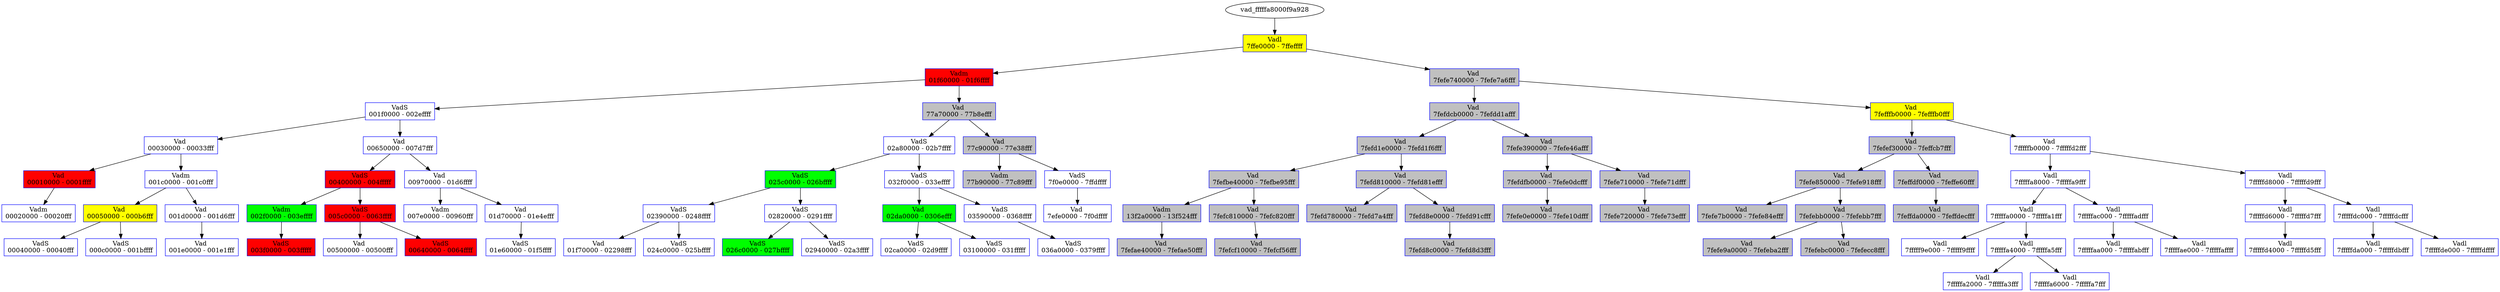 /* Pid:   2304 */
digraph processtree {
graph [rankdir = "TB"];
vad_fffffa8000f9a928 -> vad_fffffa8000f96ed0
vad_fffffa8000f96ed0 [label = "{ Vadl\n7ffe0000 - 7ffeffff }"shape = "record" color = "blue" style = "filled" fillcolor = "yellow"];
vad_fffffa8000f96ed0 -> vad_fffffa8001da4ca0
vad_fffffa8001da4ca0 [label = "{ Vadm\n01f60000 - 01f6ffff }"shape = "record" color = "blue" style = "filled" fillcolor = "red"];
vad_fffffa8001da4ca0 -> vad_fffffa8000f758b0
vad_fffffa8000f758b0 [label = "{ VadS\n001f0000 - 002effff }"shape = "record" color = "blue" style = "filled" fillcolor = "white"];
vad_fffffa8000f758b0 -> vad_fffffa8000f756f0
vad_fffffa8000f756f0 [label = "{ Vad \n00030000 - 00033fff }"shape = "record" color = "blue" style = "filled" fillcolor = "white"];
vad_fffffa8000f756f0 -> vad_fffffa8000fa38f0
vad_fffffa8000fa38f0 [label = "{ Vad \n00010000 - 0001ffff }"shape = "record" color = "blue" style = "filled" fillcolor = "red"];
vad_fffffa8000fa38f0 -> vad_fffffa8000fa4870
vad_fffffa8000fa4870 [label = "{ Vadm\n00020000 - 00020fff }"shape = "record" color = "blue" style = "filled" fillcolor = "white"];
vad_fffffa8000f756f0 -> vad_fffffa8000fa4730
vad_fffffa8000fa4730 [label = "{ Vadm\n001c0000 - 001c0fff }"shape = "record" color = "blue" style = "filled" fillcolor = "white"];
vad_fffffa8000fa4730 -> vad_fffffa8000fa3530
vad_fffffa8000fa3530 [label = "{ Vad \n00050000 - 000b6fff }"shape = "record" color = "blue" style = "filled" fillcolor = "yellow"];
vad_fffffa8000fa3530 -> vad_fffffa8000f752a0
vad_fffffa8000f752a0 [label = "{ VadS\n00040000 - 00040fff }"shape = "record" color = "blue" style = "filled" fillcolor = "white"];
vad_fffffa8000fa3530 -> vad_fffffa8000fa4ba0
vad_fffffa8000fa4ba0 [label = "{ VadS\n000c0000 - 001bffff }"shape = "record" color = "blue" style = "filled" fillcolor = "white"];
vad_fffffa8000fa4730 -> vad_fffffa8000fa9650
vad_fffffa8000fa9650 [label = "{ Vad \n001d0000 - 001d6fff }"shape = "record" color = "blue" style = "filled" fillcolor = "white"];
vad_fffffa8000fa9650 -> vad_fffffa8000fa95c0
vad_fffffa8000fa95c0 [label = "{ Vad \n001e0000 - 001e1fff }"shape = "record" color = "blue" style = "filled" fillcolor = "white"];
vad_fffffa8000f758b0 -> vad_fffffa8000fa4b10
vad_fffffa8000fa4b10 [label = "{ Vad \n00650000 - 007d7fff }"shape = "record" color = "blue" style = "filled" fillcolor = "white"];
vad_fffffa8000fa4b10 -> vad_fffffa8000fa1160
vad_fffffa8000fa1160 [label = "{ VadS\n00400000 - 004fffff }"shape = "record" color = "blue" style = "filled" fillcolor = "red"];
vad_fffffa8000fa1160 -> vad_fffffa8000ea0920
vad_fffffa8000ea0920 [label = "{ Vadm\n002f0000 - 003effff }"shape = "record" color = "blue" style = "filled" fillcolor = "green"];
vad_fffffa8000ea0920 -> vad_fffffa8000face90
vad_fffffa8000face90 [label = "{ VadS\n003f0000 - 003fffff }"shape = "record" color = "blue" style = "filled" fillcolor = "red"];
vad_fffffa8000fa1160 -> vad_fffffa8000fa6fc0
vad_fffffa8000fa6fc0 [label = "{ VadS\n005c0000 - 0063ffff }"shape = "record" color = "blue" style = "filled" fillcolor = "red"];
vad_fffffa8000fa6fc0 -> vad_fffffa8000fb7bb0
vad_fffffa8000fb7bb0 [label = "{ Vad \n00500000 - 00500fff }"shape = "record" color = "blue" style = "filled" fillcolor = "white"];
vad_fffffa8000fa6fc0 -> vad_fffffa8000f75e90
vad_fffffa8000f75e90 [label = "{ VadS\n00640000 - 0064ffff }"shape = "record" color = "blue" style = "filled" fillcolor = "red"];
vad_fffffa8000fa4b10 -> vad_fffffa8000fa4960
vad_fffffa8000fa4960 [label = "{ Vad \n00970000 - 01d6ffff }"shape = "record" color = "blue" style = "filled" fillcolor = "white"];
vad_fffffa8000fa4960 -> vad_fffffa8000f8c630
vad_fffffa8000f8c630 [label = "{ Vadm\n007e0000 - 00960fff }"shape = "record" color = "blue" style = "filled" fillcolor = "white"];
vad_fffffa8000fa4960 -> vad_fffffa8000fa86d0
vad_fffffa8000fa86d0 [label = "{ Vad \n01d70000 - 01e4efff }"shape = "record" color = "blue" style = "filled" fillcolor = "white"];
vad_fffffa8000fa86d0 -> vad_fffffa8000fb07f0
vad_fffffa8000fb07f0 [label = "{ VadS\n01e60000 - 01f5ffff }"shape = "record" color = "blue" style = "filled" fillcolor = "white"];
vad_fffffa8001da4ca0 -> vad_fffffa8000fa2830
vad_fffffa8000fa2830 [label = "{ Vad \n77a70000 - 77b8efff }"shape = "record" color = "blue" style = "filled" fillcolor = "gray"];
vad_fffffa8000fa2830 -> vad_fffffa8000fb1540
vad_fffffa8000fb1540 [label = "{ VadS\n02a80000 - 02b7ffff }"shape = "record" color = "blue" style = "filled" fillcolor = "white"];
vad_fffffa8000fb1540 -> vad_fffffa8002029620
vad_fffffa8002029620 [label = "{ VadS\n025c0000 - 026bffff }"shape = "record" color = "blue" style = "filled" fillcolor = "green"];
vad_fffffa8002029620 -> vad_fffffa8000fa83c0
vad_fffffa8000fa83c0 [label = "{ VadS\n02390000 - 0248ffff }"shape = "record" color = "blue" style = "filled" fillcolor = "white"];
vad_fffffa8000fa83c0 -> vad_fffffa8000fa9530
vad_fffffa8000fa9530 [label = "{ Vad \n01f70000 - 02298fff }"shape = "record" color = "blue" style = "filled" fillcolor = "white"];
vad_fffffa8000fa83c0 -> vad_fffffa8000f3df70
vad_fffffa8000f3df70 [label = "{ VadS\n024c0000 - 025bffff }"shape = "record" color = "blue" style = "filled" fillcolor = "white"];
vad_fffffa8002029620 -> vad_fffffa8000fb0380
vad_fffffa8000fb0380 [label = "{ VadS\n02820000 - 0291ffff }"shape = "record" color = "blue" style = "filled" fillcolor = "white"];
vad_fffffa8000fb0380 -> vad_fffffa8000fb23f0
vad_fffffa8000fb23f0 [label = "{ VadS\n026c0000 - 027bffff }"shape = "record" color = "blue" style = "filled" fillcolor = "green"];
vad_fffffa8000fb0380 -> vad_fffffa8000fb20d0
vad_fffffa8000fb20d0 [label = "{ VadS\n02940000 - 02a3ffff }"shape = "record" color = "blue" style = "filled" fillcolor = "white"];
vad_fffffa8000fb1540 -> vad_fffffa8000fb3510
vad_fffffa8000fb3510 [label = "{ VadS\n032f0000 - 033effff }"shape = "record" color = "blue" style = "filled" fillcolor = "white"];
vad_fffffa8000fb3510 -> vad_fffffa8000fb5e90
vad_fffffa8000fb5e90 [label = "{ Vad \n02da0000 - 0306efff }"shape = "record" color = "blue" style = "filled" fillcolor = "green"];
vad_fffffa8000fb5e90 -> vad_fffffa8000fb2120
vad_fffffa8000fb2120 [label = "{ VadS\n02ca0000 - 02d9ffff }"shape = "record" color = "blue" style = "filled" fillcolor = "white"];
vad_fffffa8000fb5e90 -> vad_fffffa8000fa4910
vad_fffffa8000fa4910 [label = "{ VadS\n03100000 - 031fffff }"shape = "record" color = "blue" style = "filled" fillcolor = "white"];
vad_fffffa8000fb3510 -> vad_fffffa8000fb6900
vad_fffffa8000fb6900 [label = "{ VadS\n03590000 - 0368ffff }"shape = "record" color = "blue" style = "filled" fillcolor = "white"];
vad_fffffa8000fb6900 -> vad_fffffa8001fc0610
vad_fffffa8001fc0610 [label = "{ VadS\n036a0000 - 0379ffff }"shape = "record" color = "blue" style = "filled" fillcolor = "white"];
vad_fffffa8000fa2830 -> vad_fffffa8000f9a400
vad_fffffa8000f9a400 [label = "{ Vad \n77c90000 - 77e38fff }"shape = "record" color = "blue" style = "filled" fillcolor = "gray"];
vad_fffffa8000f9a400 -> vad_fffffa8000fa47d0
vad_fffffa8000fa47d0 [label = "{ Vadm\n77b90000 - 77c89fff }"shape = "record" color = "blue" style = "filled" fillcolor = "gray"];
vad_fffffa8000f9a400 -> vad_fffffa8000f9a9c0
vad_fffffa8000f9a9c0 [label = "{ VadS\n7f0e0000 - 7ffdffff }"shape = "record" color = "blue" style = "filled" fillcolor = "white"];
vad_fffffa8000f9a9c0 -> vad_fffffa8000fa35c0
vad_fffffa8000fa35c0 [label = "{ Vad \n7efe0000 - 7f0dffff }"shape = "record" color = "blue" style = "filled" fillcolor = "white"];
vad_fffffa8000f96ed0 -> vad_fffffa8000fa3410
vad_fffffa8000fa3410 [label = "{ Vad \n7fefe740000 - 7fefe7a6fff }"shape = "record" color = "blue" style = "filled" fillcolor = "gray"];
vad_fffffa8000fa3410 -> vad_fffffa8000fa21a0
vad_fffffa8000fa21a0 [label = "{ Vad \n7fefdcb0000 - 7fefdd1afff }"shape = "record" color = "blue" style = "filled" fillcolor = "gray"];
vad_fffffa8000fa21a0 -> vad_fffffa8000f99e30
vad_fffffa8000f99e30 [label = "{ Vad \n7fefd1e0000 - 7fefd1f6fff }"shape = "record" color = "blue" style = "filled" fillcolor = "gray"];
vad_fffffa8000f99e30 -> vad_fffffa8000fa50c0
vad_fffffa8000fa50c0 [label = "{ Vad \n7fefbe40000 - 7fefbe95fff }"shape = "record" color = "blue" style = "filled" fillcolor = "gray"];
vad_fffffa8000fa50c0 -> vad_fffffa8000fb36b0
vad_fffffa8000fb36b0 [label = "{ Vadm\n13f2a0000 - 13f524fff }"shape = "record" color = "blue" style = "filled" fillcolor = "gray"];
vad_fffffa8000fb36b0 -> vad_fffffa8000facee0
vad_fffffa8000facee0 [label = "{ Vad \n7fefae40000 - 7fefae50fff }"shape = "record" color = "blue" style = "filled" fillcolor = "gray"];
vad_fffffa8000fa50c0 -> vad_fffffa8000fa94a0
vad_fffffa8000fa94a0 [label = "{ Vad \n7fefc810000 - 7fefc820fff }"shape = "record" color = "blue" style = "filled" fillcolor = "gray"];
vad_fffffa8000fa94a0 -> vad_fffffa8000fb5f20
vad_fffffa8000fb5f20 [label = "{ Vad \n7fefcf10000 - 7fefcf56fff }"shape = "record" color = "blue" style = "filled" fillcolor = "gray"];
vad_fffffa8000f99e30 -> vad_fffffa8000fae220
vad_fffffa8000fae220 [label = "{ Vad \n7fefd810000 - 7fefd81efff }"shape = "record" color = "blue" style = "filled" fillcolor = "gray"];
vad_fffffa8000fae220 -> vad_fffffa8000fb2e00
vad_fffffa8000fb2e00 [label = "{ Vad \n7fefd780000 - 7fefd7a4fff }"shape = "record" color = "blue" style = "filled" fillcolor = "gray"];
vad_fffffa8000fae220 -> vad_fffffa8000fa9410
vad_fffffa8000fa9410 [label = "{ Vad \n7fefd8e0000 - 7fefd91cfff }"shape = "record" color = "blue" style = "filled" fillcolor = "gray"];
vad_fffffa8000fa9410 -> vad_fffffa8000fb5e00
vad_fffffa8000fb5e00 [label = "{ Vad \n7fefd8c0000 - 7fefd8d3fff }"shape = "record" color = "blue" style = "filled" fillcolor = "gray"];
vad_fffffa8000fa21a0 -> vad_fffffa8000fa4010
vad_fffffa8000fa4010 [label = "{ Vad \n7fefe390000 - 7fefe46afff }"shape = "record" color = "blue" style = "filled" fillcolor = "gray"];
vad_fffffa8000fa4010 -> vad_fffffa8000fa4da0
vad_fffffa8000fa4da0 [label = "{ Vad \n7fefdfb0000 - 7fefe0dcfff }"shape = "record" color = "blue" style = "filled" fillcolor = "gray"];
vad_fffffa8000fa4da0 -> vad_fffffa8000fa4a80
vad_fffffa8000fa4a80 [label = "{ Vad \n7fefe0e0000 - 7fefe10dfff }"shape = "record" color = "blue" style = "filled" fillcolor = "gray"];
vad_fffffa8000fa4010 -> vad_fffffa8000fa3380
vad_fffffa8000fa3380 [label = "{ Vad \n7fefe710000 - 7fefe71dfff }"shape = "record" color = "blue" style = "filled" fillcolor = "gray"];
vad_fffffa8000fa3380 -> vad_fffffa8000fa4e30
vad_fffffa8000fa4e30 [label = "{ Vad \n7fefe720000 - 7fefe73efff }"shape = "record" color = "blue" style = "filled" fillcolor = "gray"];
vad_fffffa8000fa3410 -> vad_fffffa8000f75e00
vad_fffffa8000f75e00 [label = "{ Vad \n7fefffb0000 - 7fefffb0fff }"shape = "record" color = "blue" style = "filled" fillcolor = "yellow"];
vad_fffffa8000f75e00 -> vad_fffffa8000fa4d10
vad_fffffa8000fa4d10 [label = "{ Vad \n7fefef30000 - 7feffcb7fff }"shape = "record" color = "blue" style = "filled" fillcolor = "gray"];
vad_fffffa8000fa4d10 -> vad_fffffa8000fa32f0
vad_fffffa8000fa32f0 [label = "{ Vad \n7fefe850000 - 7fefe918fff }"shape = "record" color = "blue" style = "filled" fillcolor = "gray"];
vad_fffffa8000fa32f0 -> vad_fffffa8000fa3260
vad_fffffa8000fa3260 [label = "{ Vad \n7fefe7b0000 - 7fefe84efff }"shape = "record" color = "blue" style = "filled" fillcolor = "gray"];
vad_fffffa8000fa32f0 -> vad_fffffa8000fa5730
vad_fffffa8000fa5730 [label = "{ Vad \n7fefebb0000 - 7fefebb7fff }"shape = "record" color = "blue" style = "filled" fillcolor = "gray"];
vad_fffffa8000fa5730 -> vad_fffffa8000fa4bf0
vad_fffffa8000fa4bf0 [label = "{ Vad \n7fefe9a0000 - 7fefeba2fff }"shape = "record" color = "blue" style = "filled" fillcolor = "gray"];
vad_fffffa8000fa5730 -> vad_fffffa8000fa49f0
vad_fffffa8000fa49f0 [label = "{ Vad \n7fefebc0000 - 7fefecc8fff }"shape = "record" color = "blue" style = "filled" fillcolor = "gray"];
vad_fffffa8000fa4d10 -> vad_fffffa8000fa4c80
vad_fffffa8000fa4c80 [label = "{ Vad \n7feffdf0000 - 7feffe60fff }"shape = "record" color = "blue" style = "filled" fillcolor = "gray"];
vad_fffffa8000fa4c80 -> vad_fffffa8000fa34a0
vad_fffffa8000fa34a0 [label = "{ Vad \n7feffda0000 - 7feffdecfff }"shape = "record" color = "blue" style = "filled" fillcolor = "gray"];
vad_fffffa8000f75e00 -> vad_fffffa8000f75f80
vad_fffffa8000f75f80 [label = "{ Vad \n7fffffb0000 - 7fffffd2fff }"shape = "record" color = "blue" style = "filled" fillcolor = "white"];
vad_fffffa8000f75f80 -> vad_fffffa8000fb3a70
vad_fffffa8000fb3a70 [label = "{ Vadl\n7fffffa8000 - 7fffffa9fff }"shape = "record" color = "blue" style = "filled" fillcolor = "white"];
vad_fffffa8000fb3a70 -> vad_fffffa8000fb6860
vad_fffffa8000fb6860 [label = "{ Vadl\n7fffffa0000 - 7fffffa1fff }"shape = "record" color = "blue" style = "filled" fillcolor = "white"];
vad_fffffa8000fb6860 -> vad_fffffa8000ea0850
vad_fffffa8000ea0850 [label = "{ Vadl\n7fffff9e000 - 7fffff9ffff }"shape = "record" color = "blue" style = "filled" fillcolor = "white"];
vad_fffffa8000fb6860 -> vad_fffffa8000fb4f70
vad_fffffa8000fb4f70 [label = "{ Vadl\n7fffffa4000 - 7fffffa5fff }"shape = "record" color = "blue" style = "filled" fillcolor = "white"];
vad_fffffa8000fb4f70 -> vad_fffffa8000fb5100
vad_fffffa8000fb5100 [label = "{ Vadl\n7fffffa2000 - 7fffffa3fff }"shape = "record" color = "blue" style = "filled" fillcolor = "white"];
vad_fffffa8000fb4f70 -> vad_fffffa8000fb37d0
vad_fffffa8000fb37d0 [label = "{ Vadl\n7fffffa6000 - 7fffffa7fff }"shape = "record" color = "blue" style = "filled" fillcolor = "white"];
vad_fffffa8000fb3a70 -> vad_fffffa8000fb2010
vad_fffffa8000fb2010 [label = "{ Vadl\n7fffffac000 - 7fffffadfff }"shape = "record" color = "blue" style = "filled" fillcolor = "white"];
vad_fffffa8000fb2010 -> vad_fffffa8000fb2350
vad_fffffa8000fb2350 [label = "{ Vadl\n7fffffaa000 - 7fffffabfff }"shape = "record" color = "blue" style = "filled" fillcolor = "white"];
vad_fffffa8000fb2010 -> vad_fffffa8000fb02e0
vad_fffffa8000fb02e0 [label = "{ Vadl\n7fffffae000 - 7fffffaffff }"shape = "record" color = "blue" style = "filled" fillcolor = "white"];
vad_fffffa8000f75f80 -> vad_fffffa8000fac010
vad_fffffa8000fac010 [label = "{ Vadl\n7fffffd8000 - 7fffffd9fff }"shape = "record" color = "blue" style = "filled" fillcolor = "white"];
vad_fffffa8000fac010 -> vad_fffffa8000fb0750
vad_fffffa8000fb0750 [label = "{ Vadl\n7fffffd6000 - 7fffffd7fff }"shape = "record" color = "blue" style = "filled" fillcolor = "white"];
vad_fffffa8000fb0750 -> vad_fffffa80021dc680
vad_fffffa80021dc680 [label = "{ Vadl\n7fffffd4000 - 7fffffd5fff }"shape = "record" color = "blue" style = "filled" fillcolor = "white"];
vad_fffffa8000fac010 -> vad_fffffa8000f75ee0
vad_fffffa8000f75ee0 [label = "{ Vadl\n7fffffdc000 - 7fffffdcfff }"shape = "record" color = "blue" style = "filled" fillcolor = "white"];
vad_fffffa8000f75ee0 -> vad_fffffa8000fab010
vad_fffffa8000fab010 [label = "{ Vadl\n7fffffda000 - 7fffffdbfff }"shape = "record" color = "blue" style = "filled" fillcolor = "white"];
vad_fffffa8000f75ee0 -> vad_fffffa8000f75810
vad_fffffa8000f75810 [label = "{ Vadl\n7fffffde000 - 7fffffdffff }"shape = "record" color = "blue" style = "filled" fillcolor = "white"];
}
